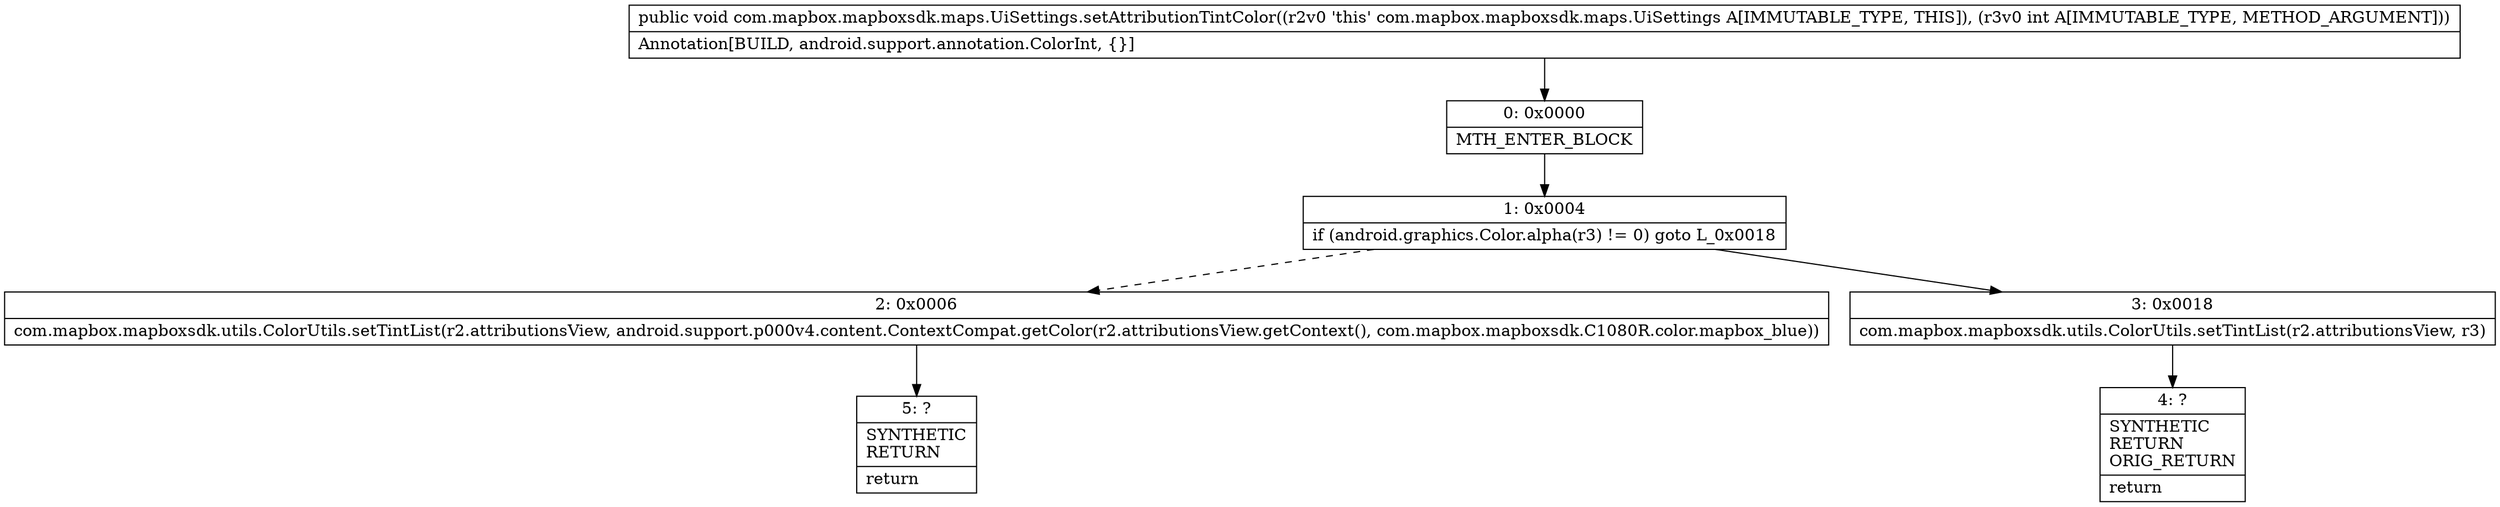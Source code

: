digraph "CFG forcom.mapbox.mapboxsdk.maps.UiSettings.setAttributionTintColor(I)V" {
Node_0 [shape=record,label="{0\:\ 0x0000|MTH_ENTER_BLOCK\l}"];
Node_1 [shape=record,label="{1\:\ 0x0004|if (android.graphics.Color.alpha(r3) != 0) goto L_0x0018\l}"];
Node_2 [shape=record,label="{2\:\ 0x0006|com.mapbox.mapboxsdk.utils.ColorUtils.setTintList(r2.attributionsView, android.support.p000v4.content.ContextCompat.getColor(r2.attributionsView.getContext(), com.mapbox.mapboxsdk.C1080R.color.mapbox_blue))\l}"];
Node_3 [shape=record,label="{3\:\ 0x0018|com.mapbox.mapboxsdk.utils.ColorUtils.setTintList(r2.attributionsView, r3)\l}"];
Node_4 [shape=record,label="{4\:\ ?|SYNTHETIC\lRETURN\lORIG_RETURN\l|return\l}"];
Node_5 [shape=record,label="{5\:\ ?|SYNTHETIC\lRETURN\l|return\l}"];
MethodNode[shape=record,label="{public void com.mapbox.mapboxsdk.maps.UiSettings.setAttributionTintColor((r2v0 'this' com.mapbox.mapboxsdk.maps.UiSettings A[IMMUTABLE_TYPE, THIS]), (r3v0 int A[IMMUTABLE_TYPE, METHOD_ARGUMENT]))  | Annotation[BUILD, android.support.annotation.ColorInt, \{\}]\l}"];
MethodNode -> Node_0;
Node_0 -> Node_1;
Node_1 -> Node_2[style=dashed];
Node_1 -> Node_3;
Node_2 -> Node_5;
Node_3 -> Node_4;
}


